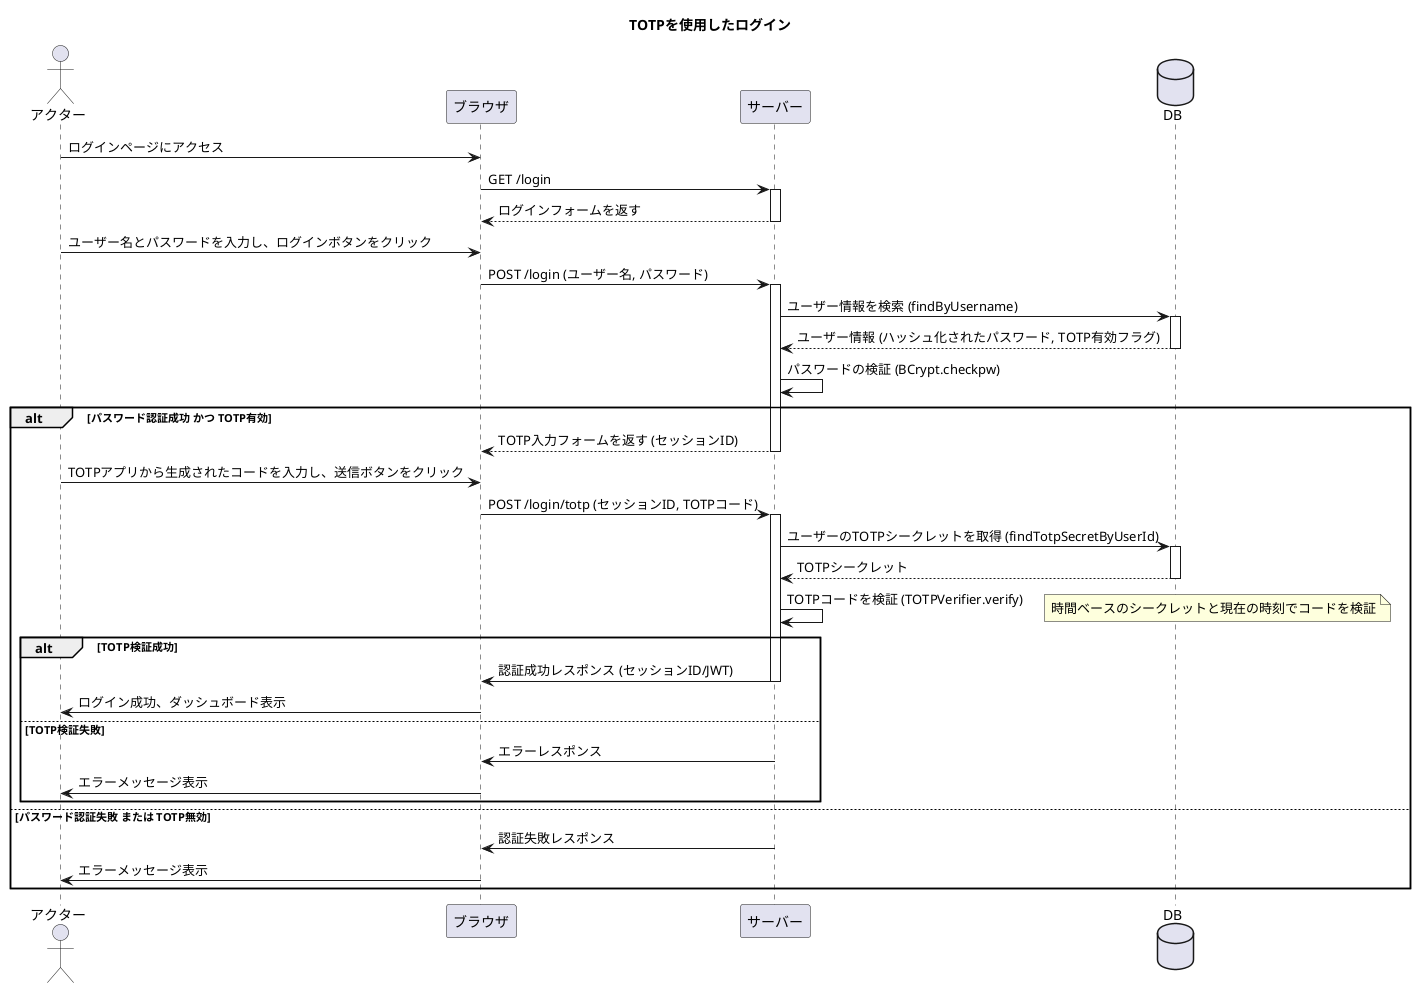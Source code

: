 @startuml
title TOTPを使用したログイン

actor アクター
participant ブラウザ
participant サーバー
database DB

アクター -> ブラウザ: ログインページにアクセス
ブラウザ -> サーバー: GET /login
activate サーバー
サーバー --> ブラウザ: ログインフォームを返す
deactivate サーバー

アクター -> ブラウザ: ユーザー名とパスワードを入力し、ログインボタンをクリック
ブラウザ -> サーバー: POST /login (ユーザー名, パスワード)
activate サーバー
サーバー -> DB: ユーザー情報を検索 (findByUsername)
activate DB
DB --> サーバー: ユーザー情報 (ハッシュ化されたパスワード, TOTP有効フラグ)
deactivate DB

サーバー -> サーバー: パスワードの検証 (BCrypt.checkpw)
alt パスワード認証成功 かつ TOTP有効
    サーバー --> ブラウザ: TOTP入力フォームを返す (セッションID)
    deactivate サーバー
    アクター -> ブラウザ: TOTPアプリから生成されたコードを入力し、送信ボタンをクリック
    ブラウザ -> サーバー: POST /login/totp (セッションID, TOTPコード)
    activate サーバー
    サーバー -> DB: ユーザーのTOTPシークレットを取得 (findTotpSecretByUserId)
    activate DB
    DB --> サーバー: TOTPシークレット
    deactivate DB
    サーバー -> サーバー: TOTPコードを検証 (TOTPVerifier.verify)
    note right: 時間ベースのシークレットと現在の時刻でコードを検証
    alt TOTP検証成功
        サーバー -> ブラウザ: 認証成功レスポンス (セッションID/JWT)
        deactivate サーバー
        ブラウザ -> アクター: ログイン成功、ダッシュボード表示
    else TOTP検証失敗
        サーバー -> ブラウザ: エラーレスポンス
        deactivate サーバー
        ブラウザ -> アクター: エラーメッセージ表示
    end
else パスワード認証失敗 または TOTP無効
    サーバー -> ブラウザ: 認証失敗レスポンス
    deactivate サーバー
    ブラウザ -> アクター: エラーメッセージ表示
end

@enduml